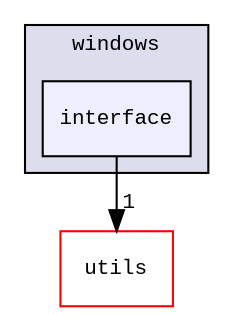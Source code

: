 digraph "src/tbox/platform/windows/interface" {
  compound=true
  node [ fontsize="10", fontname="CourierNew"];
  edge [ labelfontsize="10", labelfontname="CourierNew"];
  subgraph clusterdir_0814cd02c97eb9a7d262a144701421b8 {
    graph [ bgcolor="#ddddee", pencolor="black", label="windows" fontname="CourierNew", fontsize="10", URL="dir_0814cd02c97eb9a7d262a144701421b8.html"]
  dir_22d85aff2fc8dfa51d3da2ec78f2ab36 [shape=box, label="interface", style="filled", fillcolor="#eeeeff", pencolor="black", URL="dir_22d85aff2fc8dfa51d3da2ec78f2ab36.html"];
  }
  dir_24c9faee50804cb795002c12752997c1 [shape=box label="utils" fillcolor="white" style="filled" color="red" URL="dir_24c9faee50804cb795002c12752997c1.html"];
  dir_22d85aff2fc8dfa51d3da2ec78f2ab36->dir_24c9faee50804cb795002c12752997c1 [headlabel="1", labeldistance=1.5 headhref="dir_000051_000061.html"];
}

